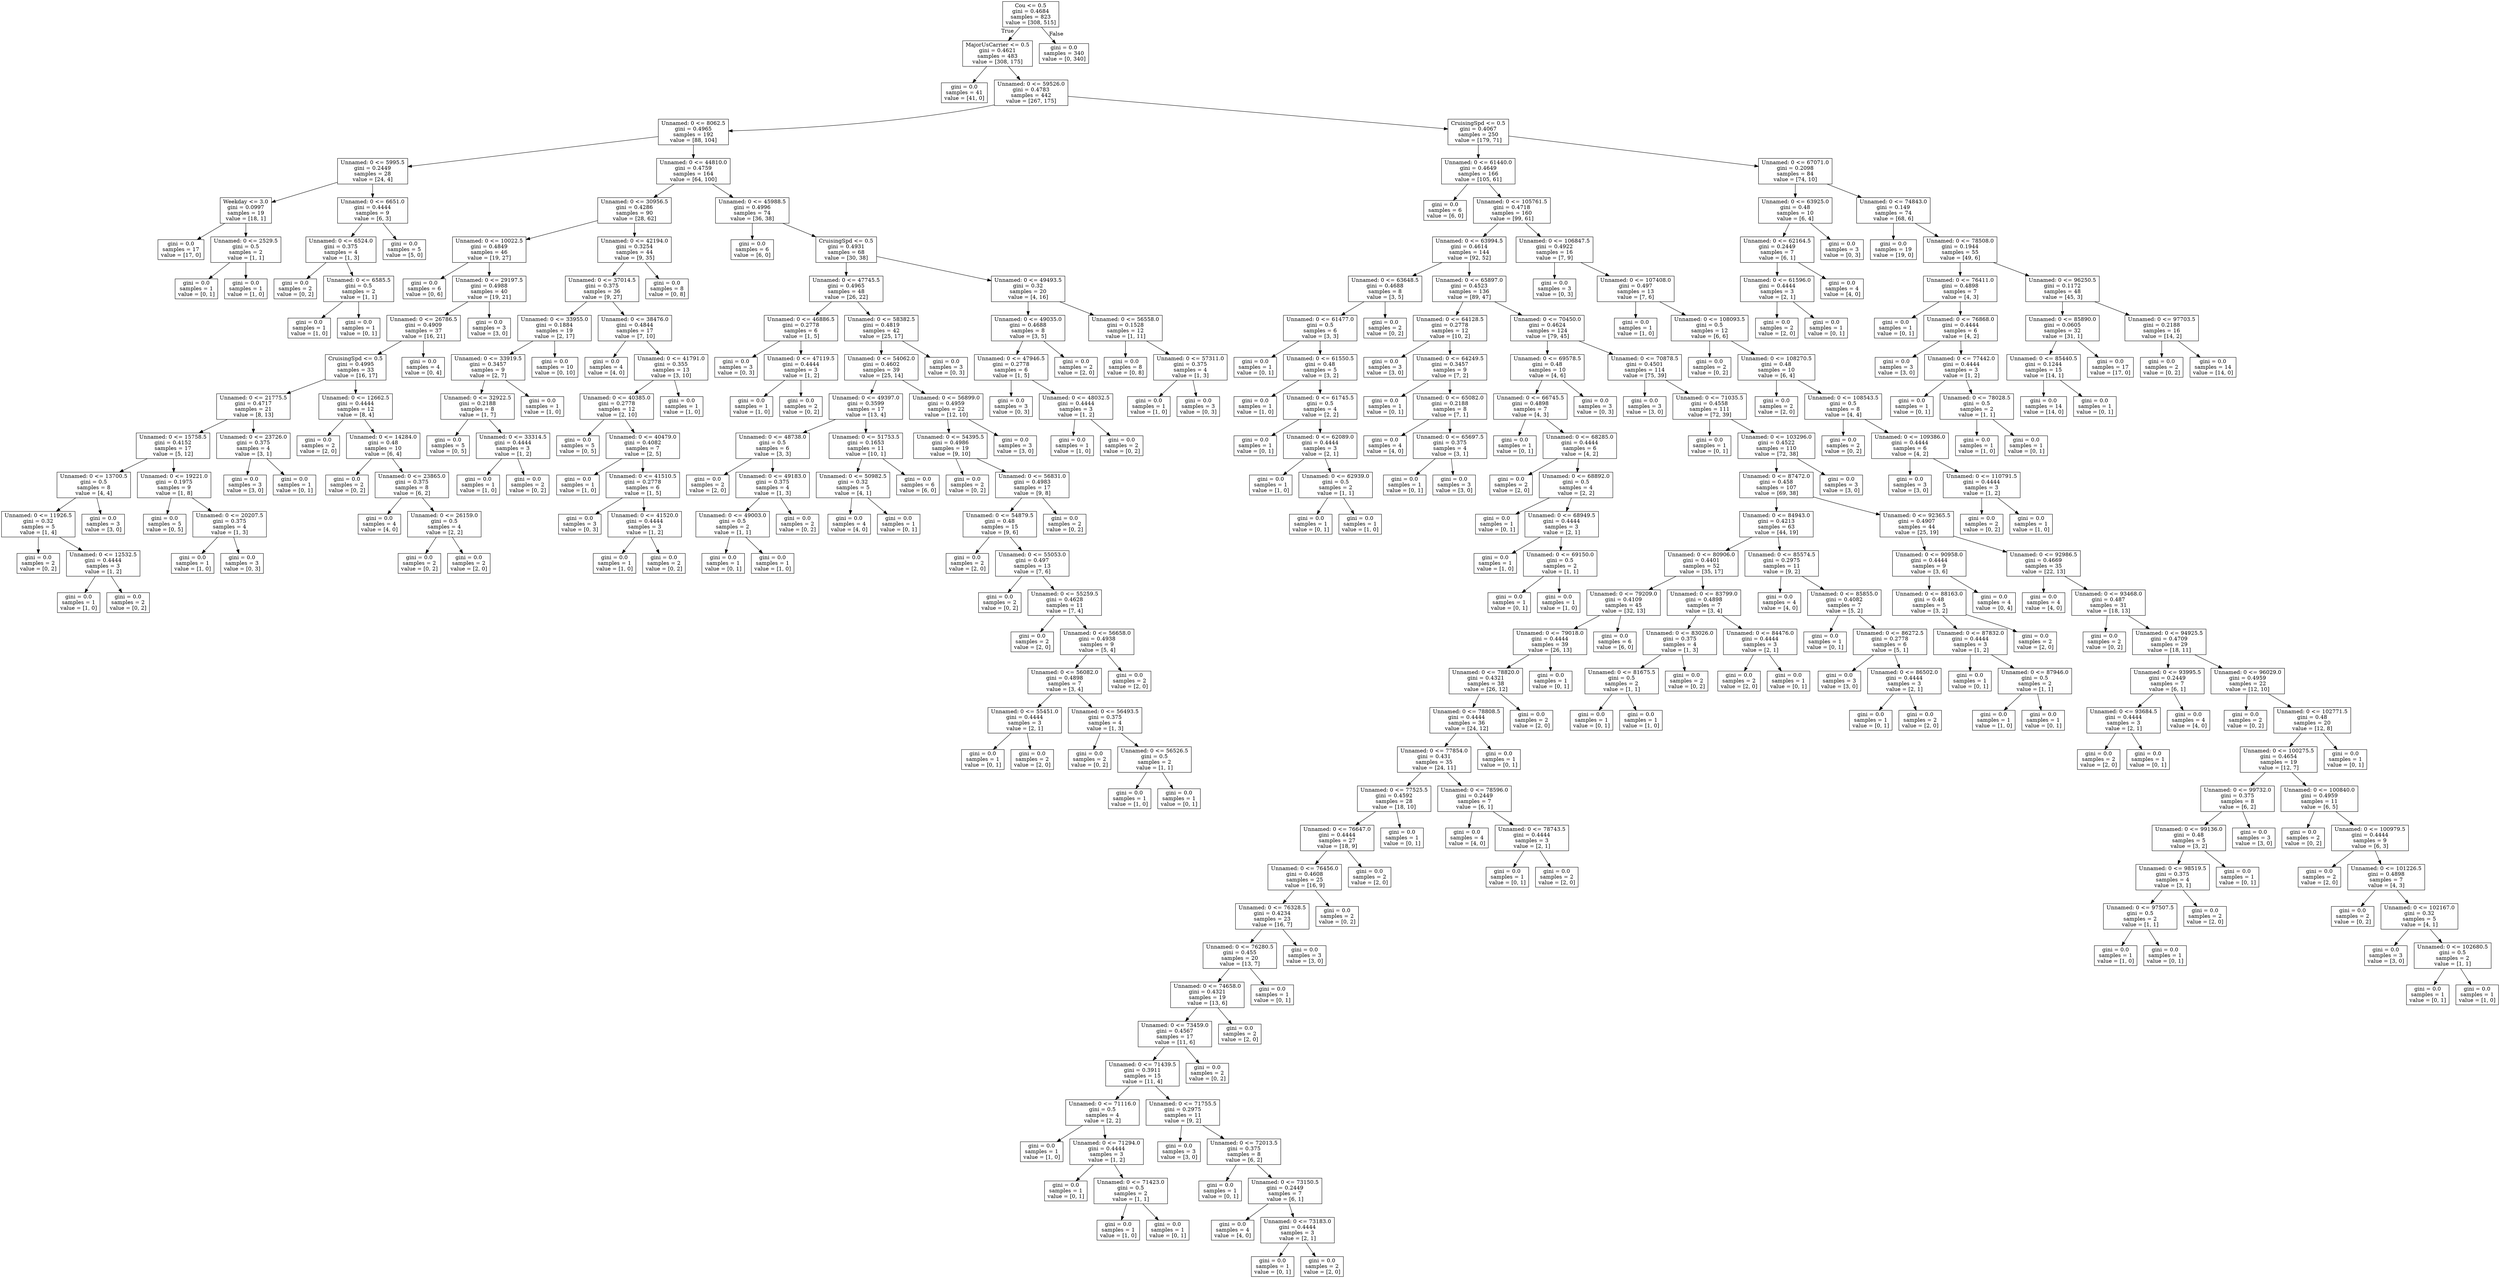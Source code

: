 digraph Tree {
node [shape=box] ;
0 [label="Cou <= 0.5\ngini = 0.4684\nsamples = 823\nvalue = [308, 515]"] ;
1 [label="MajorUsCarrier <= 0.5\ngini = 0.4621\nsamples = 483\nvalue = [308, 175]"] ;
0 -> 1 [labeldistance=2.5, labelangle=45, headlabel="True"] ;
2 [label="gini = 0.0\nsamples = 41\nvalue = [41, 0]"] ;
1 -> 2 ;
3 [label="Unnamed: 0 <= 59526.0\ngini = 0.4783\nsamples = 442\nvalue = [267, 175]"] ;
1 -> 3 ;
4 [label="Unnamed: 0 <= 8062.5\ngini = 0.4965\nsamples = 192\nvalue = [88, 104]"] ;
3 -> 4 ;
5 [label="Unnamed: 0 <= 5995.5\ngini = 0.2449\nsamples = 28\nvalue = [24, 4]"] ;
4 -> 5 ;
6 [label="Weekday <= 3.0\ngini = 0.0997\nsamples = 19\nvalue = [18, 1]"] ;
5 -> 6 ;
7 [label="gini = 0.0\nsamples = 17\nvalue = [17, 0]"] ;
6 -> 7 ;
8 [label="Unnamed: 0 <= 2529.5\ngini = 0.5\nsamples = 2\nvalue = [1, 1]"] ;
6 -> 8 ;
9 [label="gini = 0.0\nsamples = 1\nvalue = [0, 1]"] ;
8 -> 9 ;
10 [label="gini = 0.0\nsamples = 1\nvalue = [1, 0]"] ;
8 -> 10 ;
11 [label="Unnamed: 0 <= 6651.0\ngini = 0.4444\nsamples = 9\nvalue = [6, 3]"] ;
5 -> 11 ;
12 [label="Unnamed: 0 <= 6524.0\ngini = 0.375\nsamples = 4\nvalue = [1, 3]"] ;
11 -> 12 ;
13 [label="gini = 0.0\nsamples = 2\nvalue = [0, 2]"] ;
12 -> 13 ;
14 [label="Unnamed: 0 <= 6585.5\ngini = 0.5\nsamples = 2\nvalue = [1, 1]"] ;
12 -> 14 ;
15 [label="gini = 0.0\nsamples = 1\nvalue = [1, 0]"] ;
14 -> 15 ;
16 [label="gini = 0.0\nsamples = 1\nvalue = [0, 1]"] ;
14 -> 16 ;
17 [label="gini = 0.0\nsamples = 5\nvalue = [5, 0]"] ;
11 -> 17 ;
18 [label="Unnamed: 0 <= 44810.0\ngini = 0.4759\nsamples = 164\nvalue = [64, 100]"] ;
4 -> 18 ;
19 [label="Unnamed: 0 <= 30956.5\ngini = 0.4286\nsamples = 90\nvalue = [28, 62]"] ;
18 -> 19 ;
20 [label="Unnamed: 0 <= 10022.5\ngini = 0.4849\nsamples = 46\nvalue = [19, 27]"] ;
19 -> 20 ;
21 [label="gini = 0.0\nsamples = 6\nvalue = [0, 6]"] ;
20 -> 21 ;
22 [label="Unnamed: 0 <= 29197.5\ngini = 0.4988\nsamples = 40\nvalue = [19, 21]"] ;
20 -> 22 ;
23 [label="Unnamed: 0 <= 26786.5\ngini = 0.4909\nsamples = 37\nvalue = [16, 21]"] ;
22 -> 23 ;
24 [label="CruisingSpd <= 0.5\ngini = 0.4995\nsamples = 33\nvalue = [16, 17]"] ;
23 -> 24 ;
25 [label="Unnamed: 0 <= 21775.5\ngini = 0.4717\nsamples = 21\nvalue = [8, 13]"] ;
24 -> 25 ;
26 [label="Unnamed: 0 <= 15758.5\ngini = 0.4152\nsamples = 17\nvalue = [5, 12]"] ;
25 -> 26 ;
27 [label="Unnamed: 0 <= 13700.5\ngini = 0.5\nsamples = 8\nvalue = [4, 4]"] ;
26 -> 27 ;
28 [label="Unnamed: 0 <= 11926.5\ngini = 0.32\nsamples = 5\nvalue = [1, 4]"] ;
27 -> 28 ;
29 [label="gini = 0.0\nsamples = 2\nvalue = [0, 2]"] ;
28 -> 29 ;
30 [label="Unnamed: 0 <= 12532.5\ngini = 0.4444\nsamples = 3\nvalue = [1, 2]"] ;
28 -> 30 ;
31 [label="gini = 0.0\nsamples = 1\nvalue = [1, 0]"] ;
30 -> 31 ;
32 [label="gini = 0.0\nsamples = 2\nvalue = [0, 2]"] ;
30 -> 32 ;
33 [label="gini = 0.0\nsamples = 3\nvalue = [3, 0]"] ;
27 -> 33 ;
34 [label="Unnamed: 0 <= 19221.0\ngini = 0.1975\nsamples = 9\nvalue = [1, 8]"] ;
26 -> 34 ;
35 [label="gini = 0.0\nsamples = 5\nvalue = [0, 5]"] ;
34 -> 35 ;
36 [label="Unnamed: 0 <= 20207.5\ngini = 0.375\nsamples = 4\nvalue = [1, 3]"] ;
34 -> 36 ;
37 [label="gini = 0.0\nsamples = 1\nvalue = [1, 0]"] ;
36 -> 37 ;
38 [label="gini = 0.0\nsamples = 3\nvalue = [0, 3]"] ;
36 -> 38 ;
39 [label="Unnamed: 0 <= 23726.0\ngini = 0.375\nsamples = 4\nvalue = [3, 1]"] ;
25 -> 39 ;
40 [label="gini = 0.0\nsamples = 3\nvalue = [3, 0]"] ;
39 -> 40 ;
41 [label="gini = 0.0\nsamples = 1\nvalue = [0, 1]"] ;
39 -> 41 ;
42 [label="Unnamed: 0 <= 12662.5\ngini = 0.4444\nsamples = 12\nvalue = [8, 4]"] ;
24 -> 42 ;
43 [label="gini = 0.0\nsamples = 2\nvalue = [2, 0]"] ;
42 -> 43 ;
44 [label="Unnamed: 0 <= 14284.0\ngini = 0.48\nsamples = 10\nvalue = [6, 4]"] ;
42 -> 44 ;
45 [label="gini = 0.0\nsamples = 2\nvalue = [0, 2]"] ;
44 -> 45 ;
46 [label="Unnamed: 0 <= 23865.0\ngini = 0.375\nsamples = 8\nvalue = [6, 2]"] ;
44 -> 46 ;
47 [label="gini = 0.0\nsamples = 4\nvalue = [4, 0]"] ;
46 -> 47 ;
48 [label="Unnamed: 0 <= 26159.0\ngini = 0.5\nsamples = 4\nvalue = [2, 2]"] ;
46 -> 48 ;
49 [label="gini = 0.0\nsamples = 2\nvalue = [0, 2]"] ;
48 -> 49 ;
50 [label="gini = 0.0\nsamples = 2\nvalue = [2, 0]"] ;
48 -> 50 ;
51 [label="gini = 0.0\nsamples = 4\nvalue = [0, 4]"] ;
23 -> 51 ;
52 [label="gini = 0.0\nsamples = 3\nvalue = [3, 0]"] ;
22 -> 52 ;
53 [label="Unnamed: 0 <= 42194.0\ngini = 0.3254\nsamples = 44\nvalue = [9, 35]"] ;
19 -> 53 ;
54 [label="Unnamed: 0 <= 37014.5\ngini = 0.375\nsamples = 36\nvalue = [9, 27]"] ;
53 -> 54 ;
55 [label="Unnamed: 0 <= 33955.0\ngini = 0.1884\nsamples = 19\nvalue = [2, 17]"] ;
54 -> 55 ;
56 [label="Unnamed: 0 <= 33919.5\ngini = 0.3457\nsamples = 9\nvalue = [2, 7]"] ;
55 -> 56 ;
57 [label="Unnamed: 0 <= 32922.5\ngini = 0.2188\nsamples = 8\nvalue = [1, 7]"] ;
56 -> 57 ;
58 [label="gini = 0.0\nsamples = 5\nvalue = [0, 5]"] ;
57 -> 58 ;
59 [label="Unnamed: 0 <= 33314.5\ngini = 0.4444\nsamples = 3\nvalue = [1, 2]"] ;
57 -> 59 ;
60 [label="gini = 0.0\nsamples = 1\nvalue = [1, 0]"] ;
59 -> 60 ;
61 [label="gini = 0.0\nsamples = 2\nvalue = [0, 2]"] ;
59 -> 61 ;
62 [label="gini = 0.0\nsamples = 1\nvalue = [1, 0]"] ;
56 -> 62 ;
63 [label="gini = 0.0\nsamples = 10\nvalue = [0, 10]"] ;
55 -> 63 ;
64 [label="Unnamed: 0 <= 38476.0\ngini = 0.4844\nsamples = 17\nvalue = [7, 10]"] ;
54 -> 64 ;
65 [label="gini = 0.0\nsamples = 4\nvalue = [4, 0]"] ;
64 -> 65 ;
66 [label="Unnamed: 0 <= 41791.0\ngini = 0.355\nsamples = 13\nvalue = [3, 10]"] ;
64 -> 66 ;
67 [label="Unnamed: 0 <= 40385.0\ngini = 0.2778\nsamples = 12\nvalue = [2, 10]"] ;
66 -> 67 ;
68 [label="gini = 0.0\nsamples = 5\nvalue = [0, 5]"] ;
67 -> 68 ;
69 [label="Unnamed: 0 <= 40479.0\ngini = 0.4082\nsamples = 7\nvalue = [2, 5]"] ;
67 -> 69 ;
70 [label="gini = 0.0\nsamples = 1\nvalue = [1, 0]"] ;
69 -> 70 ;
71 [label="Unnamed: 0 <= 41510.5\ngini = 0.2778\nsamples = 6\nvalue = [1, 5]"] ;
69 -> 71 ;
72 [label="gini = 0.0\nsamples = 3\nvalue = [0, 3]"] ;
71 -> 72 ;
73 [label="Unnamed: 0 <= 41520.0\ngini = 0.4444\nsamples = 3\nvalue = [1, 2]"] ;
71 -> 73 ;
74 [label="gini = 0.0\nsamples = 1\nvalue = [1, 0]"] ;
73 -> 74 ;
75 [label="gini = 0.0\nsamples = 2\nvalue = [0, 2]"] ;
73 -> 75 ;
76 [label="gini = 0.0\nsamples = 1\nvalue = [1, 0]"] ;
66 -> 76 ;
77 [label="gini = 0.0\nsamples = 8\nvalue = [0, 8]"] ;
53 -> 77 ;
78 [label="Unnamed: 0 <= 45988.5\ngini = 0.4996\nsamples = 74\nvalue = [36, 38]"] ;
18 -> 78 ;
79 [label="gini = 0.0\nsamples = 6\nvalue = [6, 0]"] ;
78 -> 79 ;
80 [label="CruisingSpd <= 0.5\ngini = 0.4931\nsamples = 68\nvalue = [30, 38]"] ;
78 -> 80 ;
81 [label="Unnamed: 0 <= 47745.5\ngini = 0.4965\nsamples = 48\nvalue = [26, 22]"] ;
80 -> 81 ;
82 [label="Unnamed: 0 <= 46886.5\ngini = 0.2778\nsamples = 6\nvalue = [1, 5]"] ;
81 -> 82 ;
83 [label="gini = 0.0\nsamples = 3\nvalue = [0, 3]"] ;
82 -> 83 ;
84 [label="Unnamed: 0 <= 47119.5\ngini = 0.4444\nsamples = 3\nvalue = [1, 2]"] ;
82 -> 84 ;
85 [label="gini = 0.0\nsamples = 1\nvalue = [1, 0]"] ;
84 -> 85 ;
86 [label="gini = 0.0\nsamples = 2\nvalue = [0, 2]"] ;
84 -> 86 ;
87 [label="Unnamed: 0 <= 58382.5\ngini = 0.4819\nsamples = 42\nvalue = [25, 17]"] ;
81 -> 87 ;
88 [label="Unnamed: 0 <= 54062.0\ngini = 0.4602\nsamples = 39\nvalue = [25, 14]"] ;
87 -> 88 ;
89 [label="Unnamed: 0 <= 49397.0\ngini = 0.3599\nsamples = 17\nvalue = [13, 4]"] ;
88 -> 89 ;
90 [label="Unnamed: 0 <= 48738.0\ngini = 0.5\nsamples = 6\nvalue = [3, 3]"] ;
89 -> 90 ;
91 [label="gini = 0.0\nsamples = 2\nvalue = [2, 0]"] ;
90 -> 91 ;
92 [label="Unnamed: 0 <= 49183.0\ngini = 0.375\nsamples = 4\nvalue = [1, 3]"] ;
90 -> 92 ;
93 [label="Unnamed: 0 <= 49003.0\ngini = 0.5\nsamples = 2\nvalue = [1, 1]"] ;
92 -> 93 ;
94 [label="gini = 0.0\nsamples = 1\nvalue = [0, 1]"] ;
93 -> 94 ;
95 [label="gini = 0.0\nsamples = 1\nvalue = [1, 0]"] ;
93 -> 95 ;
96 [label="gini = 0.0\nsamples = 2\nvalue = [0, 2]"] ;
92 -> 96 ;
97 [label="Unnamed: 0 <= 51753.5\ngini = 0.1653\nsamples = 11\nvalue = [10, 1]"] ;
89 -> 97 ;
98 [label="Unnamed: 0 <= 50982.5\ngini = 0.32\nsamples = 5\nvalue = [4, 1]"] ;
97 -> 98 ;
99 [label="gini = 0.0\nsamples = 4\nvalue = [4, 0]"] ;
98 -> 99 ;
100 [label="gini = 0.0\nsamples = 1\nvalue = [0, 1]"] ;
98 -> 100 ;
101 [label="gini = 0.0\nsamples = 6\nvalue = [6, 0]"] ;
97 -> 101 ;
102 [label="Unnamed: 0 <= 56899.0\ngini = 0.4959\nsamples = 22\nvalue = [12, 10]"] ;
88 -> 102 ;
103 [label="Unnamed: 0 <= 54395.5\ngini = 0.4986\nsamples = 19\nvalue = [9, 10]"] ;
102 -> 103 ;
104 [label="gini = 0.0\nsamples = 2\nvalue = [0, 2]"] ;
103 -> 104 ;
105 [label="Unnamed: 0 <= 56831.0\ngini = 0.4983\nsamples = 17\nvalue = [9, 8]"] ;
103 -> 105 ;
106 [label="Unnamed: 0 <= 54879.5\ngini = 0.48\nsamples = 15\nvalue = [9, 6]"] ;
105 -> 106 ;
107 [label="gini = 0.0\nsamples = 2\nvalue = [2, 0]"] ;
106 -> 107 ;
108 [label="Unnamed: 0 <= 55053.0\ngini = 0.497\nsamples = 13\nvalue = [7, 6]"] ;
106 -> 108 ;
109 [label="gini = 0.0\nsamples = 2\nvalue = [0, 2]"] ;
108 -> 109 ;
110 [label="Unnamed: 0 <= 55259.5\ngini = 0.4628\nsamples = 11\nvalue = [7, 4]"] ;
108 -> 110 ;
111 [label="gini = 0.0\nsamples = 2\nvalue = [2, 0]"] ;
110 -> 111 ;
112 [label="Unnamed: 0 <= 56658.0\ngini = 0.4938\nsamples = 9\nvalue = [5, 4]"] ;
110 -> 112 ;
113 [label="Unnamed: 0 <= 56082.0\ngini = 0.4898\nsamples = 7\nvalue = [3, 4]"] ;
112 -> 113 ;
114 [label="Unnamed: 0 <= 55451.0\ngini = 0.4444\nsamples = 3\nvalue = [2, 1]"] ;
113 -> 114 ;
115 [label="gini = 0.0\nsamples = 1\nvalue = [0, 1]"] ;
114 -> 115 ;
116 [label="gini = 0.0\nsamples = 2\nvalue = [2, 0]"] ;
114 -> 116 ;
117 [label="Unnamed: 0 <= 56493.5\ngini = 0.375\nsamples = 4\nvalue = [1, 3]"] ;
113 -> 117 ;
118 [label="gini = 0.0\nsamples = 2\nvalue = [0, 2]"] ;
117 -> 118 ;
119 [label="Unnamed: 0 <= 56526.5\ngini = 0.5\nsamples = 2\nvalue = [1, 1]"] ;
117 -> 119 ;
120 [label="gini = 0.0\nsamples = 1\nvalue = [1, 0]"] ;
119 -> 120 ;
121 [label="gini = 0.0\nsamples = 1\nvalue = [0, 1]"] ;
119 -> 121 ;
122 [label="gini = 0.0\nsamples = 2\nvalue = [2, 0]"] ;
112 -> 122 ;
123 [label="gini = 0.0\nsamples = 2\nvalue = [0, 2]"] ;
105 -> 123 ;
124 [label="gini = 0.0\nsamples = 3\nvalue = [3, 0]"] ;
102 -> 124 ;
125 [label="gini = 0.0\nsamples = 3\nvalue = [0, 3]"] ;
87 -> 125 ;
126 [label="Unnamed: 0 <= 49493.5\ngini = 0.32\nsamples = 20\nvalue = [4, 16]"] ;
80 -> 126 ;
127 [label="Unnamed: 0 <= 49035.0\ngini = 0.4688\nsamples = 8\nvalue = [3, 5]"] ;
126 -> 127 ;
128 [label="Unnamed: 0 <= 47946.5\ngini = 0.2778\nsamples = 6\nvalue = [1, 5]"] ;
127 -> 128 ;
129 [label="gini = 0.0\nsamples = 3\nvalue = [0, 3]"] ;
128 -> 129 ;
130 [label="Unnamed: 0 <= 48032.5\ngini = 0.4444\nsamples = 3\nvalue = [1, 2]"] ;
128 -> 130 ;
131 [label="gini = 0.0\nsamples = 1\nvalue = [1, 0]"] ;
130 -> 131 ;
132 [label="gini = 0.0\nsamples = 2\nvalue = [0, 2]"] ;
130 -> 132 ;
133 [label="gini = 0.0\nsamples = 2\nvalue = [2, 0]"] ;
127 -> 133 ;
134 [label="Unnamed: 0 <= 56558.0\ngini = 0.1528\nsamples = 12\nvalue = [1, 11]"] ;
126 -> 134 ;
135 [label="gini = 0.0\nsamples = 8\nvalue = [0, 8]"] ;
134 -> 135 ;
136 [label="Unnamed: 0 <= 57311.0\ngini = 0.375\nsamples = 4\nvalue = [1, 3]"] ;
134 -> 136 ;
137 [label="gini = 0.0\nsamples = 1\nvalue = [1, 0]"] ;
136 -> 137 ;
138 [label="gini = 0.0\nsamples = 3\nvalue = [0, 3]"] ;
136 -> 138 ;
139 [label="CruisingSpd <= 0.5\ngini = 0.4067\nsamples = 250\nvalue = [179, 71]"] ;
3 -> 139 ;
140 [label="Unnamed: 0 <= 61440.0\ngini = 0.4649\nsamples = 166\nvalue = [105, 61]"] ;
139 -> 140 ;
141 [label="gini = 0.0\nsamples = 6\nvalue = [6, 0]"] ;
140 -> 141 ;
142 [label="Unnamed: 0 <= 105761.5\ngini = 0.4718\nsamples = 160\nvalue = [99, 61]"] ;
140 -> 142 ;
143 [label="Unnamed: 0 <= 63994.5\ngini = 0.4614\nsamples = 144\nvalue = [92, 52]"] ;
142 -> 143 ;
144 [label="Unnamed: 0 <= 63648.5\ngini = 0.4688\nsamples = 8\nvalue = [3, 5]"] ;
143 -> 144 ;
145 [label="Unnamed: 0 <= 61477.0\ngini = 0.5\nsamples = 6\nvalue = [3, 3]"] ;
144 -> 145 ;
146 [label="gini = 0.0\nsamples = 1\nvalue = [0, 1]"] ;
145 -> 146 ;
147 [label="Unnamed: 0 <= 61550.5\ngini = 0.48\nsamples = 5\nvalue = [3, 2]"] ;
145 -> 147 ;
148 [label="gini = 0.0\nsamples = 1\nvalue = [1, 0]"] ;
147 -> 148 ;
149 [label="Unnamed: 0 <= 61745.5\ngini = 0.5\nsamples = 4\nvalue = [2, 2]"] ;
147 -> 149 ;
150 [label="gini = 0.0\nsamples = 1\nvalue = [0, 1]"] ;
149 -> 150 ;
151 [label="Unnamed: 0 <= 62089.0\ngini = 0.4444\nsamples = 3\nvalue = [2, 1]"] ;
149 -> 151 ;
152 [label="gini = 0.0\nsamples = 1\nvalue = [1, 0]"] ;
151 -> 152 ;
153 [label="Unnamed: 0 <= 62939.0\ngini = 0.5\nsamples = 2\nvalue = [1, 1]"] ;
151 -> 153 ;
154 [label="gini = 0.0\nsamples = 1\nvalue = [0, 1]"] ;
153 -> 154 ;
155 [label="gini = 0.0\nsamples = 1\nvalue = [1, 0]"] ;
153 -> 155 ;
156 [label="gini = 0.0\nsamples = 2\nvalue = [0, 2]"] ;
144 -> 156 ;
157 [label="Unnamed: 0 <= 65897.0\ngini = 0.4523\nsamples = 136\nvalue = [89, 47]"] ;
143 -> 157 ;
158 [label="Unnamed: 0 <= 64128.5\ngini = 0.2778\nsamples = 12\nvalue = [10, 2]"] ;
157 -> 158 ;
159 [label="gini = 0.0\nsamples = 3\nvalue = [3, 0]"] ;
158 -> 159 ;
160 [label="Unnamed: 0 <= 64249.5\ngini = 0.3457\nsamples = 9\nvalue = [7, 2]"] ;
158 -> 160 ;
161 [label="gini = 0.0\nsamples = 1\nvalue = [0, 1]"] ;
160 -> 161 ;
162 [label="Unnamed: 0 <= 65082.0\ngini = 0.2188\nsamples = 8\nvalue = [7, 1]"] ;
160 -> 162 ;
163 [label="gini = 0.0\nsamples = 4\nvalue = [4, 0]"] ;
162 -> 163 ;
164 [label="Unnamed: 0 <= 65697.5\ngini = 0.375\nsamples = 4\nvalue = [3, 1]"] ;
162 -> 164 ;
165 [label="gini = 0.0\nsamples = 1\nvalue = [0, 1]"] ;
164 -> 165 ;
166 [label="gini = 0.0\nsamples = 3\nvalue = [3, 0]"] ;
164 -> 166 ;
167 [label="Unnamed: 0 <= 70450.0\ngini = 0.4624\nsamples = 124\nvalue = [79, 45]"] ;
157 -> 167 ;
168 [label="Unnamed: 0 <= 69578.5\ngini = 0.48\nsamples = 10\nvalue = [4, 6]"] ;
167 -> 168 ;
169 [label="Unnamed: 0 <= 66745.5\ngini = 0.4898\nsamples = 7\nvalue = [4, 3]"] ;
168 -> 169 ;
170 [label="gini = 0.0\nsamples = 1\nvalue = [0, 1]"] ;
169 -> 170 ;
171 [label="Unnamed: 0 <= 68285.0\ngini = 0.4444\nsamples = 6\nvalue = [4, 2]"] ;
169 -> 171 ;
172 [label="gini = 0.0\nsamples = 2\nvalue = [2, 0]"] ;
171 -> 172 ;
173 [label="Unnamed: 0 <= 68892.0\ngini = 0.5\nsamples = 4\nvalue = [2, 2]"] ;
171 -> 173 ;
174 [label="gini = 0.0\nsamples = 1\nvalue = [0, 1]"] ;
173 -> 174 ;
175 [label="Unnamed: 0 <= 68949.5\ngini = 0.4444\nsamples = 3\nvalue = [2, 1]"] ;
173 -> 175 ;
176 [label="gini = 0.0\nsamples = 1\nvalue = [1, 0]"] ;
175 -> 176 ;
177 [label="Unnamed: 0 <= 69150.0\ngini = 0.5\nsamples = 2\nvalue = [1, 1]"] ;
175 -> 177 ;
178 [label="gini = 0.0\nsamples = 1\nvalue = [0, 1]"] ;
177 -> 178 ;
179 [label="gini = 0.0\nsamples = 1\nvalue = [1, 0]"] ;
177 -> 179 ;
180 [label="gini = 0.0\nsamples = 3\nvalue = [0, 3]"] ;
168 -> 180 ;
181 [label="Unnamed: 0 <= 70878.5\ngini = 0.4501\nsamples = 114\nvalue = [75, 39]"] ;
167 -> 181 ;
182 [label="gini = 0.0\nsamples = 3\nvalue = [3, 0]"] ;
181 -> 182 ;
183 [label="Unnamed: 0 <= 71035.5\ngini = 0.4558\nsamples = 111\nvalue = [72, 39]"] ;
181 -> 183 ;
184 [label="gini = 0.0\nsamples = 1\nvalue = [0, 1]"] ;
183 -> 184 ;
185 [label="Unnamed: 0 <= 103296.0\ngini = 0.4522\nsamples = 110\nvalue = [72, 38]"] ;
183 -> 185 ;
186 [label="Unnamed: 0 <= 87472.0\ngini = 0.458\nsamples = 107\nvalue = [69, 38]"] ;
185 -> 186 ;
187 [label="Unnamed: 0 <= 84943.0\ngini = 0.4213\nsamples = 63\nvalue = [44, 19]"] ;
186 -> 187 ;
188 [label="Unnamed: 0 <= 80906.0\ngini = 0.4401\nsamples = 52\nvalue = [35, 17]"] ;
187 -> 188 ;
189 [label="Unnamed: 0 <= 79209.0\ngini = 0.4109\nsamples = 45\nvalue = [32, 13]"] ;
188 -> 189 ;
190 [label="Unnamed: 0 <= 79018.0\ngini = 0.4444\nsamples = 39\nvalue = [26, 13]"] ;
189 -> 190 ;
191 [label="Unnamed: 0 <= 78820.0\ngini = 0.4321\nsamples = 38\nvalue = [26, 12]"] ;
190 -> 191 ;
192 [label="Unnamed: 0 <= 78808.5\ngini = 0.4444\nsamples = 36\nvalue = [24, 12]"] ;
191 -> 192 ;
193 [label="Unnamed: 0 <= 77854.0\ngini = 0.431\nsamples = 35\nvalue = [24, 11]"] ;
192 -> 193 ;
194 [label="Unnamed: 0 <= 77525.5\ngini = 0.4592\nsamples = 28\nvalue = [18, 10]"] ;
193 -> 194 ;
195 [label="Unnamed: 0 <= 76647.0\ngini = 0.4444\nsamples = 27\nvalue = [18, 9]"] ;
194 -> 195 ;
196 [label="Unnamed: 0 <= 76456.0\ngini = 0.4608\nsamples = 25\nvalue = [16, 9]"] ;
195 -> 196 ;
197 [label="Unnamed: 0 <= 76328.5\ngini = 0.4234\nsamples = 23\nvalue = [16, 7]"] ;
196 -> 197 ;
198 [label="Unnamed: 0 <= 76280.5\ngini = 0.455\nsamples = 20\nvalue = [13, 7]"] ;
197 -> 198 ;
199 [label="Unnamed: 0 <= 74658.0\ngini = 0.4321\nsamples = 19\nvalue = [13, 6]"] ;
198 -> 199 ;
200 [label="Unnamed: 0 <= 73459.0\ngini = 0.4567\nsamples = 17\nvalue = [11, 6]"] ;
199 -> 200 ;
201 [label="Unnamed: 0 <= 71439.5\ngini = 0.3911\nsamples = 15\nvalue = [11, 4]"] ;
200 -> 201 ;
202 [label="Unnamed: 0 <= 71116.0\ngini = 0.5\nsamples = 4\nvalue = [2, 2]"] ;
201 -> 202 ;
203 [label="gini = 0.0\nsamples = 1\nvalue = [1, 0]"] ;
202 -> 203 ;
204 [label="Unnamed: 0 <= 71294.0\ngini = 0.4444\nsamples = 3\nvalue = [1, 2]"] ;
202 -> 204 ;
205 [label="gini = 0.0\nsamples = 1\nvalue = [0, 1]"] ;
204 -> 205 ;
206 [label="Unnamed: 0 <= 71423.0\ngini = 0.5\nsamples = 2\nvalue = [1, 1]"] ;
204 -> 206 ;
207 [label="gini = 0.0\nsamples = 1\nvalue = [1, 0]"] ;
206 -> 207 ;
208 [label="gini = 0.0\nsamples = 1\nvalue = [0, 1]"] ;
206 -> 208 ;
209 [label="Unnamed: 0 <= 71755.5\ngini = 0.2975\nsamples = 11\nvalue = [9, 2]"] ;
201 -> 209 ;
210 [label="gini = 0.0\nsamples = 3\nvalue = [3, 0]"] ;
209 -> 210 ;
211 [label="Unnamed: 0 <= 72013.5\ngini = 0.375\nsamples = 8\nvalue = [6, 2]"] ;
209 -> 211 ;
212 [label="gini = 0.0\nsamples = 1\nvalue = [0, 1]"] ;
211 -> 212 ;
213 [label="Unnamed: 0 <= 73150.5\ngini = 0.2449\nsamples = 7\nvalue = [6, 1]"] ;
211 -> 213 ;
214 [label="gini = 0.0\nsamples = 4\nvalue = [4, 0]"] ;
213 -> 214 ;
215 [label="Unnamed: 0 <= 73183.0\ngini = 0.4444\nsamples = 3\nvalue = [2, 1]"] ;
213 -> 215 ;
216 [label="gini = 0.0\nsamples = 1\nvalue = [0, 1]"] ;
215 -> 216 ;
217 [label="gini = 0.0\nsamples = 2\nvalue = [2, 0]"] ;
215 -> 217 ;
218 [label="gini = 0.0\nsamples = 2\nvalue = [0, 2]"] ;
200 -> 218 ;
219 [label="gini = 0.0\nsamples = 2\nvalue = [2, 0]"] ;
199 -> 219 ;
220 [label="gini = 0.0\nsamples = 1\nvalue = [0, 1]"] ;
198 -> 220 ;
221 [label="gini = 0.0\nsamples = 3\nvalue = [3, 0]"] ;
197 -> 221 ;
222 [label="gini = 0.0\nsamples = 2\nvalue = [0, 2]"] ;
196 -> 222 ;
223 [label="gini = 0.0\nsamples = 2\nvalue = [2, 0]"] ;
195 -> 223 ;
224 [label="gini = 0.0\nsamples = 1\nvalue = [0, 1]"] ;
194 -> 224 ;
225 [label="Unnamed: 0 <= 78596.0\ngini = 0.2449\nsamples = 7\nvalue = [6, 1]"] ;
193 -> 225 ;
226 [label="gini = 0.0\nsamples = 4\nvalue = [4, 0]"] ;
225 -> 226 ;
227 [label="Unnamed: 0 <= 78743.5\ngini = 0.4444\nsamples = 3\nvalue = [2, 1]"] ;
225 -> 227 ;
228 [label="gini = 0.0\nsamples = 1\nvalue = [0, 1]"] ;
227 -> 228 ;
229 [label="gini = 0.0\nsamples = 2\nvalue = [2, 0]"] ;
227 -> 229 ;
230 [label="gini = 0.0\nsamples = 1\nvalue = [0, 1]"] ;
192 -> 230 ;
231 [label="gini = 0.0\nsamples = 2\nvalue = [2, 0]"] ;
191 -> 231 ;
232 [label="gini = 0.0\nsamples = 1\nvalue = [0, 1]"] ;
190 -> 232 ;
233 [label="gini = 0.0\nsamples = 6\nvalue = [6, 0]"] ;
189 -> 233 ;
234 [label="Unnamed: 0 <= 83799.0\ngini = 0.4898\nsamples = 7\nvalue = [3, 4]"] ;
188 -> 234 ;
235 [label="Unnamed: 0 <= 83026.0\ngini = 0.375\nsamples = 4\nvalue = [1, 3]"] ;
234 -> 235 ;
236 [label="Unnamed: 0 <= 81675.5\ngini = 0.5\nsamples = 2\nvalue = [1, 1]"] ;
235 -> 236 ;
237 [label="gini = 0.0\nsamples = 1\nvalue = [0, 1]"] ;
236 -> 237 ;
238 [label="gini = 0.0\nsamples = 1\nvalue = [1, 0]"] ;
236 -> 238 ;
239 [label="gini = 0.0\nsamples = 2\nvalue = [0, 2]"] ;
235 -> 239 ;
240 [label="Unnamed: 0 <= 84476.0\ngini = 0.4444\nsamples = 3\nvalue = [2, 1]"] ;
234 -> 240 ;
241 [label="gini = 0.0\nsamples = 2\nvalue = [2, 0]"] ;
240 -> 241 ;
242 [label="gini = 0.0\nsamples = 1\nvalue = [0, 1]"] ;
240 -> 242 ;
243 [label="Unnamed: 0 <= 85574.5\ngini = 0.2975\nsamples = 11\nvalue = [9, 2]"] ;
187 -> 243 ;
244 [label="gini = 0.0\nsamples = 4\nvalue = [4, 0]"] ;
243 -> 244 ;
245 [label="Unnamed: 0 <= 85855.0\ngini = 0.4082\nsamples = 7\nvalue = [5, 2]"] ;
243 -> 245 ;
246 [label="gini = 0.0\nsamples = 1\nvalue = [0, 1]"] ;
245 -> 246 ;
247 [label="Unnamed: 0 <= 86272.5\ngini = 0.2778\nsamples = 6\nvalue = [5, 1]"] ;
245 -> 247 ;
248 [label="gini = 0.0\nsamples = 3\nvalue = [3, 0]"] ;
247 -> 248 ;
249 [label="Unnamed: 0 <= 86502.0\ngini = 0.4444\nsamples = 3\nvalue = [2, 1]"] ;
247 -> 249 ;
250 [label="gini = 0.0\nsamples = 1\nvalue = [0, 1]"] ;
249 -> 250 ;
251 [label="gini = 0.0\nsamples = 2\nvalue = [2, 0]"] ;
249 -> 251 ;
252 [label="Unnamed: 0 <= 92365.5\ngini = 0.4907\nsamples = 44\nvalue = [25, 19]"] ;
186 -> 252 ;
253 [label="Unnamed: 0 <= 90958.0\ngini = 0.4444\nsamples = 9\nvalue = [3, 6]"] ;
252 -> 253 ;
254 [label="Unnamed: 0 <= 88163.0\ngini = 0.48\nsamples = 5\nvalue = [3, 2]"] ;
253 -> 254 ;
255 [label="Unnamed: 0 <= 87832.0\ngini = 0.4444\nsamples = 3\nvalue = [1, 2]"] ;
254 -> 255 ;
256 [label="gini = 0.0\nsamples = 1\nvalue = [0, 1]"] ;
255 -> 256 ;
257 [label="Unnamed: 0 <= 87946.0\ngini = 0.5\nsamples = 2\nvalue = [1, 1]"] ;
255 -> 257 ;
258 [label="gini = 0.0\nsamples = 1\nvalue = [1, 0]"] ;
257 -> 258 ;
259 [label="gini = 0.0\nsamples = 1\nvalue = [0, 1]"] ;
257 -> 259 ;
260 [label="gini = 0.0\nsamples = 2\nvalue = [2, 0]"] ;
254 -> 260 ;
261 [label="gini = 0.0\nsamples = 4\nvalue = [0, 4]"] ;
253 -> 261 ;
262 [label="Unnamed: 0 <= 92986.5\ngini = 0.4669\nsamples = 35\nvalue = [22, 13]"] ;
252 -> 262 ;
263 [label="gini = 0.0\nsamples = 4\nvalue = [4, 0]"] ;
262 -> 263 ;
264 [label="Unnamed: 0 <= 93468.0\ngini = 0.487\nsamples = 31\nvalue = [18, 13]"] ;
262 -> 264 ;
265 [label="gini = 0.0\nsamples = 2\nvalue = [0, 2]"] ;
264 -> 265 ;
266 [label="Unnamed: 0 <= 94925.5\ngini = 0.4709\nsamples = 29\nvalue = [18, 11]"] ;
264 -> 266 ;
267 [label="Unnamed: 0 <= 93995.5\ngini = 0.2449\nsamples = 7\nvalue = [6, 1]"] ;
266 -> 267 ;
268 [label="Unnamed: 0 <= 93684.5\ngini = 0.4444\nsamples = 3\nvalue = [2, 1]"] ;
267 -> 268 ;
269 [label="gini = 0.0\nsamples = 2\nvalue = [2, 0]"] ;
268 -> 269 ;
270 [label="gini = 0.0\nsamples = 1\nvalue = [0, 1]"] ;
268 -> 270 ;
271 [label="gini = 0.0\nsamples = 4\nvalue = [4, 0]"] ;
267 -> 271 ;
272 [label="Unnamed: 0 <= 96029.0\ngini = 0.4959\nsamples = 22\nvalue = [12, 10]"] ;
266 -> 272 ;
273 [label="gini = 0.0\nsamples = 2\nvalue = [0, 2]"] ;
272 -> 273 ;
274 [label="Unnamed: 0 <= 102771.5\ngini = 0.48\nsamples = 20\nvalue = [12, 8]"] ;
272 -> 274 ;
275 [label="Unnamed: 0 <= 100275.5\ngini = 0.4654\nsamples = 19\nvalue = [12, 7]"] ;
274 -> 275 ;
276 [label="Unnamed: 0 <= 99732.0\ngini = 0.375\nsamples = 8\nvalue = [6, 2]"] ;
275 -> 276 ;
277 [label="Unnamed: 0 <= 99136.0\ngini = 0.48\nsamples = 5\nvalue = [3, 2]"] ;
276 -> 277 ;
278 [label="Unnamed: 0 <= 98519.5\ngini = 0.375\nsamples = 4\nvalue = [3, 1]"] ;
277 -> 278 ;
279 [label="Unnamed: 0 <= 97507.5\ngini = 0.5\nsamples = 2\nvalue = [1, 1]"] ;
278 -> 279 ;
280 [label="gini = 0.0\nsamples = 1\nvalue = [1, 0]"] ;
279 -> 280 ;
281 [label="gini = 0.0\nsamples = 1\nvalue = [0, 1]"] ;
279 -> 281 ;
282 [label="gini = 0.0\nsamples = 2\nvalue = [2, 0]"] ;
278 -> 282 ;
283 [label="gini = 0.0\nsamples = 1\nvalue = [0, 1]"] ;
277 -> 283 ;
284 [label="gini = 0.0\nsamples = 3\nvalue = [3, 0]"] ;
276 -> 284 ;
285 [label="Unnamed: 0 <= 100840.0\ngini = 0.4959\nsamples = 11\nvalue = [6, 5]"] ;
275 -> 285 ;
286 [label="gini = 0.0\nsamples = 2\nvalue = [0, 2]"] ;
285 -> 286 ;
287 [label="Unnamed: 0 <= 100979.5\ngini = 0.4444\nsamples = 9\nvalue = [6, 3]"] ;
285 -> 287 ;
288 [label="gini = 0.0\nsamples = 2\nvalue = [2, 0]"] ;
287 -> 288 ;
289 [label="Unnamed: 0 <= 101226.5\ngini = 0.4898\nsamples = 7\nvalue = [4, 3]"] ;
287 -> 289 ;
290 [label="gini = 0.0\nsamples = 2\nvalue = [0, 2]"] ;
289 -> 290 ;
291 [label="Unnamed: 0 <= 102167.0\ngini = 0.32\nsamples = 5\nvalue = [4, 1]"] ;
289 -> 291 ;
292 [label="gini = 0.0\nsamples = 3\nvalue = [3, 0]"] ;
291 -> 292 ;
293 [label="Unnamed: 0 <= 102680.5\ngini = 0.5\nsamples = 2\nvalue = [1, 1]"] ;
291 -> 293 ;
294 [label="gini = 0.0\nsamples = 1\nvalue = [0, 1]"] ;
293 -> 294 ;
295 [label="gini = 0.0\nsamples = 1\nvalue = [1, 0]"] ;
293 -> 295 ;
296 [label="gini = 0.0\nsamples = 1\nvalue = [0, 1]"] ;
274 -> 296 ;
297 [label="gini = 0.0\nsamples = 3\nvalue = [3, 0]"] ;
185 -> 297 ;
298 [label="Unnamed: 0 <= 106847.5\ngini = 0.4922\nsamples = 16\nvalue = [7, 9]"] ;
142 -> 298 ;
299 [label="gini = 0.0\nsamples = 3\nvalue = [0, 3]"] ;
298 -> 299 ;
300 [label="Unnamed: 0 <= 107408.0\ngini = 0.497\nsamples = 13\nvalue = [7, 6]"] ;
298 -> 300 ;
301 [label="gini = 0.0\nsamples = 1\nvalue = [1, 0]"] ;
300 -> 301 ;
302 [label="Unnamed: 0 <= 108093.5\ngini = 0.5\nsamples = 12\nvalue = [6, 6]"] ;
300 -> 302 ;
303 [label="gini = 0.0\nsamples = 2\nvalue = [0, 2]"] ;
302 -> 303 ;
304 [label="Unnamed: 0 <= 108270.5\ngini = 0.48\nsamples = 10\nvalue = [6, 4]"] ;
302 -> 304 ;
305 [label="gini = 0.0\nsamples = 2\nvalue = [2, 0]"] ;
304 -> 305 ;
306 [label="Unnamed: 0 <= 108543.5\ngini = 0.5\nsamples = 8\nvalue = [4, 4]"] ;
304 -> 306 ;
307 [label="gini = 0.0\nsamples = 2\nvalue = [0, 2]"] ;
306 -> 307 ;
308 [label="Unnamed: 0 <= 109386.0\ngini = 0.4444\nsamples = 6\nvalue = [4, 2]"] ;
306 -> 308 ;
309 [label="gini = 0.0\nsamples = 3\nvalue = [3, 0]"] ;
308 -> 309 ;
310 [label="Unnamed: 0 <= 110791.5\ngini = 0.4444\nsamples = 3\nvalue = [1, 2]"] ;
308 -> 310 ;
311 [label="gini = 0.0\nsamples = 2\nvalue = [0, 2]"] ;
310 -> 311 ;
312 [label="gini = 0.0\nsamples = 1\nvalue = [1, 0]"] ;
310 -> 312 ;
313 [label="Unnamed: 0 <= 67071.0\ngini = 0.2098\nsamples = 84\nvalue = [74, 10]"] ;
139 -> 313 ;
314 [label="Unnamed: 0 <= 63925.0\ngini = 0.48\nsamples = 10\nvalue = [6, 4]"] ;
313 -> 314 ;
315 [label="Unnamed: 0 <= 62164.5\ngini = 0.2449\nsamples = 7\nvalue = [6, 1]"] ;
314 -> 315 ;
316 [label="Unnamed: 0 <= 61596.0\ngini = 0.4444\nsamples = 3\nvalue = [2, 1]"] ;
315 -> 316 ;
317 [label="gini = 0.0\nsamples = 2\nvalue = [2, 0]"] ;
316 -> 317 ;
318 [label="gini = 0.0\nsamples = 1\nvalue = [0, 1]"] ;
316 -> 318 ;
319 [label="gini = 0.0\nsamples = 4\nvalue = [4, 0]"] ;
315 -> 319 ;
320 [label="gini = 0.0\nsamples = 3\nvalue = [0, 3]"] ;
314 -> 320 ;
321 [label="Unnamed: 0 <= 74843.0\ngini = 0.149\nsamples = 74\nvalue = [68, 6]"] ;
313 -> 321 ;
322 [label="gini = 0.0\nsamples = 19\nvalue = [19, 0]"] ;
321 -> 322 ;
323 [label="Unnamed: 0 <= 78508.0\ngini = 0.1944\nsamples = 55\nvalue = [49, 6]"] ;
321 -> 323 ;
324 [label="Unnamed: 0 <= 76411.0\ngini = 0.4898\nsamples = 7\nvalue = [4, 3]"] ;
323 -> 324 ;
325 [label="gini = 0.0\nsamples = 1\nvalue = [0, 1]"] ;
324 -> 325 ;
326 [label="Unnamed: 0 <= 76868.0\ngini = 0.4444\nsamples = 6\nvalue = [4, 2]"] ;
324 -> 326 ;
327 [label="gini = 0.0\nsamples = 3\nvalue = [3, 0]"] ;
326 -> 327 ;
328 [label="Unnamed: 0 <= 77442.0\ngini = 0.4444\nsamples = 3\nvalue = [1, 2]"] ;
326 -> 328 ;
329 [label="gini = 0.0\nsamples = 1\nvalue = [0, 1]"] ;
328 -> 329 ;
330 [label="Unnamed: 0 <= 78028.5\ngini = 0.5\nsamples = 2\nvalue = [1, 1]"] ;
328 -> 330 ;
331 [label="gini = 0.0\nsamples = 1\nvalue = [1, 0]"] ;
330 -> 331 ;
332 [label="gini = 0.0\nsamples = 1\nvalue = [0, 1]"] ;
330 -> 332 ;
333 [label="Unnamed: 0 <= 96250.5\ngini = 0.1172\nsamples = 48\nvalue = [45, 3]"] ;
323 -> 333 ;
334 [label="Unnamed: 0 <= 85890.0\ngini = 0.0605\nsamples = 32\nvalue = [31, 1]"] ;
333 -> 334 ;
335 [label="Unnamed: 0 <= 85440.5\ngini = 0.1244\nsamples = 15\nvalue = [14, 1]"] ;
334 -> 335 ;
336 [label="gini = 0.0\nsamples = 14\nvalue = [14, 0]"] ;
335 -> 336 ;
337 [label="gini = 0.0\nsamples = 1\nvalue = [0, 1]"] ;
335 -> 337 ;
338 [label="gini = 0.0\nsamples = 17\nvalue = [17, 0]"] ;
334 -> 338 ;
339 [label="Unnamed: 0 <= 97703.5\ngini = 0.2188\nsamples = 16\nvalue = [14, 2]"] ;
333 -> 339 ;
340 [label="gini = 0.0\nsamples = 2\nvalue = [0, 2]"] ;
339 -> 340 ;
341 [label="gini = 0.0\nsamples = 14\nvalue = [14, 0]"] ;
339 -> 341 ;
342 [label="gini = 0.0\nsamples = 340\nvalue = [0, 340]"] ;
0 -> 342 [labeldistance=2.5, labelangle=-45, headlabel="False"] ;
}